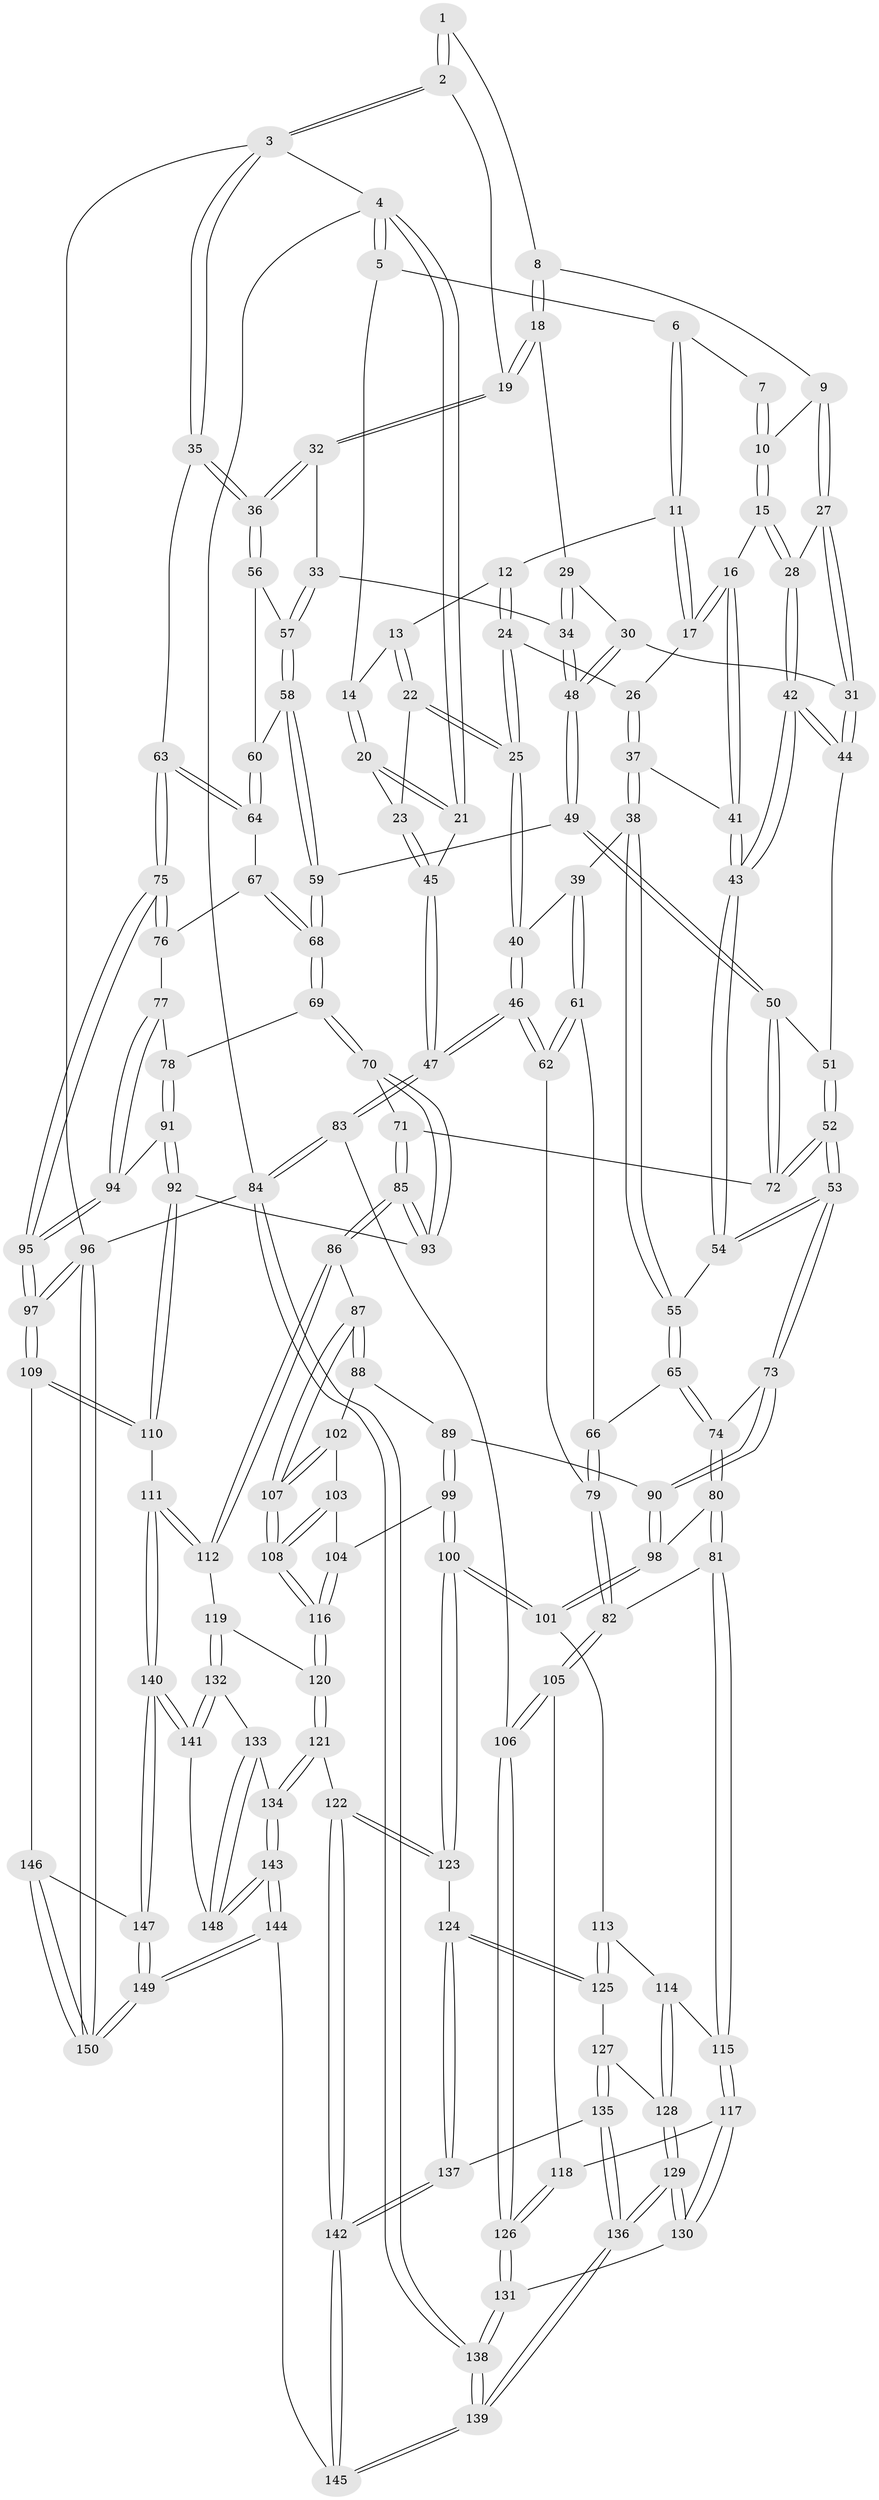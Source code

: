 // Generated by graph-tools (version 1.1) at 2025/01/03/09/25 05:01:54]
// undirected, 150 vertices, 372 edges
graph export_dot {
graph [start="1"]
  node [color=gray90,style=filled];
  1 [pos="+0.6204950625556884+0"];
  2 [pos="+1+0"];
  3 [pos="+1+0"];
  4 [pos="+0+0"];
  5 [pos="+0+0"];
  6 [pos="+0.2712517754876553+0"];
  7 [pos="+0.33355814621693536+0"];
  8 [pos="+0.6244900759511339+0"];
  9 [pos="+0.57121896533939+0.04375757587719305"];
  10 [pos="+0.43129954772549783+0.029971659026370303"];
  11 [pos="+0.25246924979181606+0"];
  12 [pos="+0.19031634905387215+0"];
  13 [pos="+0.06909251904717585+0.05356080852120715"];
  14 [pos="+0.06214174389369349+0.05226422355635175"];
  15 [pos="+0.4314164829615892+0.09319356101858325"];
  16 [pos="+0.33360582333225874+0.12983677935602927"];
  17 [pos="+0.332508518560095+0.12885212656093484"];
  18 [pos="+0.7286188859995295+0.08775668801228788"];
  19 [pos="+0.8479443882613638+0.07504966632918095"];
  20 [pos="+0.03774940214336808+0.05574860434709664"];
  21 [pos="+0+0"];
  22 [pos="+0.10646810832140918+0.1783358762672132"];
  23 [pos="+0.015513583279898416+0.16121906729622415"];
  24 [pos="+0.18389845749619896+0.10374608999478478"];
  25 [pos="+0.10675077989688113+0.17848609992109044"];
  26 [pos="+0.2314064319201724+0.1363599973311692"];
  27 [pos="+0.5605468607775502+0.1119549620288168"];
  28 [pos="+0.48167535690429475+0.13596495983566634"];
  29 [pos="+0.7233776522418877+0.09652005563811443"];
  30 [pos="+0.6351511935637151+0.18397989447335222"];
  31 [pos="+0.6316380329842969+0.18291039554421226"];
  32 [pos="+0.8635773375694243+0.12550805894101494"];
  33 [pos="+0.8112434516404223+0.2468396312502988"];
  34 [pos="+0.789284934521215+0.25125089668730544"];
  35 [pos="+1+0.2669322405185483"];
  36 [pos="+1+0.2372227413446952"];
  37 [pos="+0.24097702523416137+0.24681384684787605"];
  38 [pos="+0.21895763009954464+0.2787756113626439"];
  39 [pos="+0.17798615402109452+0.27296285818918237"];
  40 [pos="+0.11693668923197276+0.21268181553408094"];
  41 [pos="+0.3410027674322399+0.18971926925088686"];
  42 [pos="+0.4509658808637057+0.24129498852818865"];
  43 [pos="+0.42032366788341763+0.26053726851541587"];
  44 [pos="+0.5244709817195816+0.2560191662561251"];
  45 [pos="+0+0.21019126470097566"];
  46 [pos="+0+0.45848412313679826"];
  47 [pos="+0+0.4602723110720908"];
  48 [pos="+0.7017271645648742+0.2907454475401955"];
  49 [pos="+0.6993015719518146+0.29866928094475154"];
  50 [pos="+0.6506732670223553+0.3921349551858486"];
  51 [pos="+0.528774895062849+0.2634687728064073"];
  52 [pos="+0.5010824658396709+0.4515209114956688"];
  53 [pos="+0.4855223954098056+0.4593453087762691"];
  54 [pos="+0.40071384175985664+0.3268723684641787"];
  55 [pos="+0.27379644818894733+0.35045284072440613"];
  56 [pos="+0.9445352008142096+0.25916607782214734"];
  57 [pos="+0.8403853278457354+0.26802321045756794"];
  58 [pos="+0.860322528870417+0.331626596746519"];
  59 [pos="+0.8410281074185038+0.38430478028563914"];
  60 [pos="+0.894818487406092+0.33902345794715316"];
  61 [pos="+0.1219210827090654+0.34405614553141994"];
  62 [pos="+0+0.43961731424055417"];
  63 [pos="+1+0.30993545349450297"];
  64 [pos="+0.9559797257659942+0.3629023185905317"];
  65 [pos="+0.26143505041547055+0.3916757728260652"];
  66 [pos="+0.20185627625637828+0.4422824734224953"];
  67 [pos="+0.8768818597034334+0.43117684575521725"];
  68 [pos="+0.8436728160205981+0.4366184195070956"];
  69 [pos="+0.8341173552533536+0.44790366897434647"];
  70 [pos="+0.8197511674646469+0.45873787441154007"];
  71 [pos="+0.6526734576438756+0.3967884509989998"];
  72 [pos="+0.6502579314514625+0.39399958070797925"];
  73 [pos="+0.48450572524941965+0.46187506157555946"];
  74 [pos="+0.32707063194056596+0.47309525494222004"];
  75 [pos="+1+0.4807552382825617"];
  76 [pos="+0.8818042834246191+0.43336864509255973"];
  77 [pos="+0.9499551814302766+0.49702271801231745"];
  78 [pos="+0.9074840438164368+0.5025187596070891"];
  79 [pos="+0.19706958268170602+0.4504634173053709"];
  80 [pos="+0.26497393818800224+0.5938530196057684"];
  81 [pos="+0.22710935896556145+0.5987538515981183"];
  82 [pos="+0.21126295972084047+0.5898578760109152"];
  83 [pos="+0+0.53235256917727"];
  84 [pos="+0+1"];
  85 [pos="+0.6974594889939492+0.6074078094292017"];
  86 [pos="+0.6899093793633501+0.6193515164457586"];
  87 [pos="+0.6819149591690182+0.6196030664468646"];
  88 [pos="+0.5141889762706087+0.544974413196164"];
  89 [pos="+0.4944806827420328+0.5167308084327557"];
  90 [pos="+0.48408966391594255+0.4924564673077334"];
  91 [pos="+0.8814918881932646+0.5935108506997372"];
  92 [pos="+0.8748085120429517+0.5972328339926275"];
  93 [pos="+0.8110043242551747+0.5580228373422748"];
  94 [pos="+1+0.5285847914593562"];
  95 [pos="+1+0.513539341849314"];
  96 [pos="+1+1"];
  97 [pos="+1+0.7835074994044106"];
  98 [pos="+0.32637146284269625+0.6125925687268504"];
  99 [pos="+0.41266406512109216+0.6770497794276041"];
  100 [pos="+0.3999224814194699+0.6836527186893498"];
  101 [pos="+0.3563807940914283+0.6518386196429996"];
  102 [pos="+0.5148558068877477+0.6081790244848353"];
  103 [pos="+0.4944446880565854+0.6439209919006542"];
  104 [pos="+0.4561494123359629+0.6722358333124886"];
  105 [pos="+0.06046141971292425+0.6031296271459636"];
  106 [pos="+0+0.5516587150666113"];
  107 [pos="+0.5723076296073349+0.6864839925765183"];
  108 [pos="+0.5444968653569673+0.739825162126944"];
  109 [pos="+0.9544859477684391+0.7914052530927292"];
  110 [pos="+0.895876913506209+0.7558333553523712"];
  111 [pos="+0.7471012841289021+0.7587192467812178"];
  112 [pos="+0.7344950191251728+0.7422973284890255"];
  113 [pos="+0.31109147824027816+0.7234821648665586"];
  114 [pos="+0.23785736308240074+0.7247708310662656"];
  115 [pos="+0.22351229130595723+0.7194360586886738"];
  116 [pos="+0.5443704994058155+0.7402242272288759"];
  117 [pos="+0.20863678073590963+0.7405856492834143"];
  118 [pos="+0.11048592031786755+0.7279960531940943"];
  119 [pos="+0.5656263336906714+0.7567849682376007"];
  120 [pos="+0.54409626079195+0.7465903063810256"];
  121 [pos="+0.4867058466199314+0.7954063139798384"];
  122 [pos="+0.4456282308148+0.7988033268831736"];
  123 [pos="+0.41042159048238375+0.7798496950895685"];
  124 [pos="+0.3964449149998692+0.7847084017688066"];
  125 [pos="+0.3432932590025362+0.7792413330995865"];
  126 [pos="+0.08589102414711836+0.7833270747785088"];
  127 [pos="+0.3265091334023885+0.784088315605486"];
  128 [pos="+0.31128824492832796+0.7859367617499988"];
  129 [pos="+0.21513723016548944+0.8713746492384685"];
  130 [pos="+0.20396678681665897+0.7810433834952671"];
  131 [pos="+0.08577556822135125+0.784101366968381"];
  132 [pos="+0.6156536259070333+0.834676634151409"];
  133 [pos="+0.5365330072624274+0.8556487494748871"];
  134 [pos="+0.5293801411701559+0.8561845206160555"];
  135 [pos="+0.3075367044460319+0.8784933440447444"];
  136 [pos="+0.21151288075688401+0.8919498134139582"];
  137 [pos="+0.33726208550519626+0.8787605646737174"];
  138 [pos="+0+1"];
  139 [pos="+0+1"];
  140 [pos="+0.7137152323004574+0.8368733954719205"];
  141 [pos="+0.6334638608848161+0.8448312102180107"];
  142 [pos="+0.42351482725705036+0.9724525398784047"];
  143 [pos="+0.5290956954811201+1"];
  144 [pos="+0.5255985593257608+1"];
  145 [pos="+0.4734839468447097+1"];
  146 [pos="+0.864040696840469+0.9491630073573568"];
  147 [pos="+0.7137427371319973+0.8370045905256828"];
  148 [pos="+0.6060734270971774+0.8888948634674418"];
  149 [pos="+0.6636146774561744+1"];
  150 [pos="+0.8097453965193616+1"];
  1 -- 2;
  1 -- 2;
  1 -- 8;
  2 -- 3;
  2 -- 3;
  2 -- 19;
  3 -- 4;
  3 -- 35;
  3 -- 35;
  3 -- 96;
  4 -- 5;
  4 -- 5;
  4 -- 21;
  4 -- 21;
  4 -- 84;
  5 -- 6;
  5 -- 14;
  6 -- 7;
  6 -- 11;
  6 -- 11;
  7 -- 10;
  7 -- 10;
  8 -- 9;
  8 -- 18;
  8 -- 18;
  9 -- 10;
  9 -- 27;
  9 -- 27;
  10 -- 15;
  10 -- 15;
  11 -- 12;
  11 -- 17;
  11 -- 17;
  12 -- 13;
  12 -- 24;
  12 -- 24;
  13 -- 14;
  13 -- 22;
  13 -- 22;
  14 -- 20;
  14 -- 20;
  15 -- 16;
  15 -- 28;
  15 -- 28;
  16 -- 17;
  16 -- 17;
  16 -- 41;
  16 -- 41;
  17 -- 26;
  18 -- 19;
  18 -- 19;
  18 -- 29;
  19 -- 32;
  19 -- 32;
  20 -- 21;
  20 -- 21;
  20 -- 23;
  21 -- 45;
  22 -- 23;
  22 -- 25;
  22 -- 25;
  23 -- 45;
  23 -- 45;
  24 -- 25;
  24 -- 25;
  24 -- 26;
  25 -- 40;
  25 -- 40;
  26 -- 37;
  26 -- 37;
  27 -- 28;
  27 -- 31;
  27 -- 31;
  28 -- 42;
  28 -- 42;
  29 -- 30;
  29 -- 34;
  29 -- 34;
  30 -- 31;
  30 -- 48;
  30 -- 48;
  31 -- 44;
  31 -- 44;
  32 -- 33;
  32 -- 36;
  32 -- 36;
  33 -- 34;
  33 -- 57;
  33 -- 57;
  34 -- 48;
  34 -- 48;
  35 -- 36;
  35 -- 36;
  35 -- 63;
  36 -- 56;
  36 -- 56;
  37 -- 38;
  37 -- 38;
  37 -- 41;
  38 -- 39;
  38 -- 55;
  38 -- 55;
  39 -- 40;
  39 -- 61;
  39 -- 61;
  40 -- 46;
  40 -- 46;
  41 -- 43;
  41 -- 43;
  42 -- 43;
  42 -- 43;
  42 -- 44;
  42 -- 44;
  43 -- 54;
  43 -- 54;
  44 -- 51;
  45 -- 47;
  45 -- 47;
  46 -- 47;
  46 -- 47;
  46 -- 62;
  46 -- 62;
  47 -- 83;
  47 -- 83;
  48 -- 49;
  48 -- 49;
  49 -- 50;
  49 -- 50;
  49 -- 59;
  50 -- 51;
  50 -- 72;
  50 -- 72;
  51 -- 52;
  51 -- 52;
  52 -- 53;
  52 -- 53;
  52 -- 72;
  52 -- 72;
  53 -- 54;
  53 -- 54;
  53 -- 73;
  53 -- 73;
  54 -- 55;
  55 -- 65;
  55 -- 65;
  56 -- 57;
  56 -- 60;
  57 -- 58;
  57 -- 58;
  58 -- 59;
  58 -- 59;
  58 -- 60;
  59 -- 68;
  59 -- 68;
  60 -- 64;
  60 -- 64;
  61 -- 62;
  61 -- 62;
  61 -- 66;
  62 -- 79;
  63 -- 64;
  63 -- 64;
  63 -- 75;
  63 -- 75;
  64 -- 67;
  65 -- 66;
  65 -- 74;
  65 -- 74;
  66 -- 79;
  66 -- 79;
  67 -- 68;
  67 -- 68;
  67 -- 76;
  68 -- 69;
  68 -- 69;
  69 -- 70;
  69 -- 70;
  69 -- 78;
  70 -- 71;
  70 -- 93;
  70 -- 93;
  71 -- 72;
  71 -- 85;
  71 -- 85;
  73 -- 74;
  73 -- 90;
  73 -- 90;
  74 -- 80;
  74 -- 80;
  75 -- 76;
  75 -- 76;
  75 -- 95;
  75 -- 95;
  76 -- 77;
  77 -- 78;
  77 -- 94;
  77 -- 94;
  78 -- 91;
  78 -- 91;
  79 -- 82;
  79 -- 82;
  80 -- 81;
  80 -- 81;
  80 -- 98;
  81 -- 82;
  81 -- 115;
  81 -- 115;
  82 -- 105;
  82 -- 105;
  83 -- 84;
  83 -- 84;
  83 -- 106;
  84 -- 138;
  84 -- 138;
  84 -- 96;
  85 -- 86;
  85 -- 86;
  85 -- 93;
  85 -- 93;
  86 -- 87;
  86 -- 112;
  86 -- 112;
  87 -- 88;
  87 -- 88;
  87 -- 107;
  87 -- 107;
  88 -- 89;
  88 -- 102;
  89 -- 90;
  89 -- 99;
  89 -- 99;
  90 -- 98;
  90 -- 98;
  91 -- 92;
  91 -- 92;
  91 -- 94;
  92 -- 93;
  92 -- 110;
  92 -- 110;
  94 -- 95;
  94 -- 95;
  95 -- 97;
  95 -- 97;
  96 -- 97;
  96 -- 97;
  96 -- 150;
  96 -- 150;
  97 -- 109;
  97 -- 109;
  98 -- 101;
  98 -- 101;
  99 -- 100;
  99 -- 100;
  99 -- 104;
  100 -- 101;
  100 -- 101;
  100 -- 123;
  100 -- 123;
  101 -- 113;
  102 -- 103;
  102 -- 107;
  102 -- 107;
  103 -- 104;
  103 -- 108;
  103 -- 108;
  104 -- 116;
  104 -- 116;
  105 -- 106;
  105 -- 106;
  105 -- 118;
  106 -- 126;
  106 -- 126;
  107 -- 108;
  107 -- 108;
  108 -- 116;
  108 -- 116;
  109 -- 110;
  109 -- 110;
  109 -- 146;
  110 -- 111;
  111 -- 112;
  111 -- 112;
  111 -- 140;
  111 -- 140;
  112 -- 119;
  113 -- 114;
  113 -- 125;
  113 -- 125;
  114 -- 115;
  114 -- 128;
  114 -- 128;
  115 -- 117;
  115 -- 117;
  116 -- 120;
  116 -- 120;
  117 -- 118;
  117 -- 130;
  117 -- 130;
  118 -- 126;
  118 -- 126;
  119 -- 120;
  119 -- 132;
  119 -- 132;
  120 -- 121;
  120 -- 121;
  121 -- 122;
  121 -- 134;
  121 -- 134;
  122 -- 123;
  122 -- 123;
  122 -- 142;
  122 -- 142;
  123 -- 124;
  124 -- 125;
  124 -- 125;
  124 -- 137;
  124 -- 137;
  125 -- 127;
  126 -- 131;
  126 -- 131;
  127 -- 128;
  127 -- 135;
  127 -- 135;
  128 -- 129;
  128 -- 129;
  129 -- 130;
  129 -- 130;
  129 -- 136;
  129 -- 136;
  130 -- 131;
  131 -- 138;
  131 -- 138;
  132 -- 133;
  132 -- 141;
  132 -- 141;
  133 -- 134;
  133 -- 148;
  133 -- 148;
  134 -- 143;
  134 -- 143;
  135 -- 136;
  135 -- 136;
  135 -- 137;
  136 -- 139;
  136 -- 139;
  137 -- 142;
  137 -- 142;
  138 -- 139;
  138 -- 139;
  139 -- 145;
  139 -- 145;
  140 -- 141;
  140 -- 141;
  140 -- 147;
  140 -- 147;
  141 -- 148;
  142 -- 145;
  142 -- 145;
  143 -- 144;
  143 -- 144;
  143 -- 148;
  143 -- 148;
  144 -- 145;
  144 -- 149;
  144 -- 149;
  146 -- 147;
  146 -- 150;
  146 -- 150;
  147 -- 149;
  147 -- 149;
  149 -- 150;
  149 -- 150;
}

